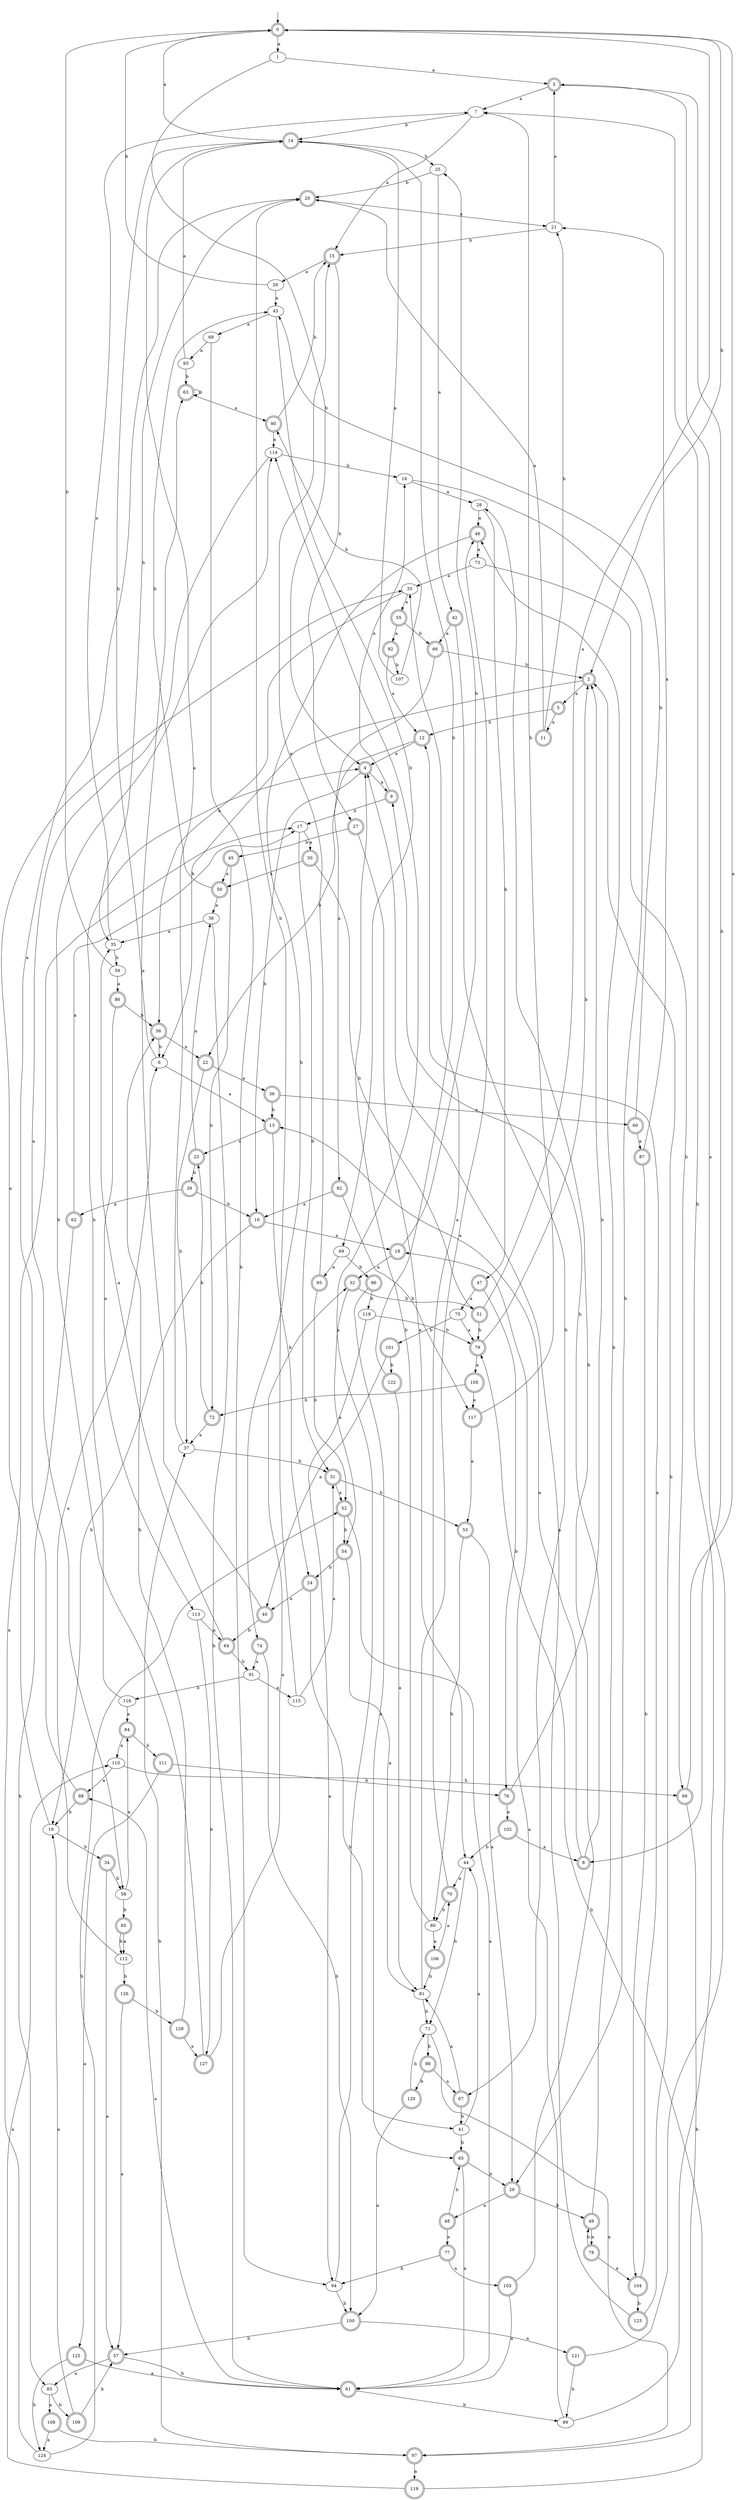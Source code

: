 digraph RandomDFA {
  __start0 [label="", shape=none];
  __start0 -> 0 [label=""];
  0 [shape=circle] [shape=doublecircle]
  0 -> 1 [label="a"]
  0 -> 2 [label="b"]
  1
  1 -> 3 [label="a"]
  1 -> 4 [label="b"]
  2 [shape=doublecircle]
  2 -> 5 [label="a"]
  2 -> 6 [label="b"]
  3 [shape=doublecircle]
  3 -> 7 [label="a"]
  3 -> 8 [label="b"]
  4 [shape=doublecircle]
  4 -> 9 [label="a"]
  4 -> 10 [label="b"]
  5 [shape=doublecircle]
  5 -> 11 [label="a"]
  5 -> 12 [label="b"]
  6
  6 -> 13 [label="a"]
  6 -> 14 [label="b"]
  7
  7 -> 15 [label="a"]
  7 -> 14 [label="b"]
  8 [shape=doublecircle]
  8 -> 13 [label="a"]
  8 -> 9 [label="b"]
  9 [shape=doublecircle]
  9 -> 16 [label="a"]
  9 -> 17 [label="b"]
  10 [shape=doublecircle]
  10 -> 18 [label="a"]
  10 -> 19 [label="b"]
  11 [shape=doublecircle]
  11 -> 20 [label="a"]
  11 -> 21 [label="b"]
  12 [shape=doublecircle]
  12 -> 4 [label="a"]
  12 -> 22 [label="b"]
  13 [shape=doublecircle]
  13 -> 23 [label="a"]
  13 -> 24 [label="b"]
  14 [shape=doublecircle]
  14 -> 0 [label="a"]
  14 -> 25 [label="b"]
  15 [shape=doublecircle]
  15 -> 26 [label="a"]
  15 -> 27 [label="b"]
  16
  16 -> 28 [label="a"]
  16 -> 29 [label="b"]
  17
  17 -> 30 [label="a"]
  17 -> 31 [label="b"]
  18 [shape=doublecircle]
  18 -> 32 [label="a"]
  18 -> 25 [label="b"]
  19
  19 -> 33 [label="a"]
  19 -> 34 [label="b"]
  20 [shape=doublecircle]
  20 -> 21 [label="a"]
  20 -> 35 [label="b"]
  21
  21 -> 3 [label="a"]
  21 -> 15 [label="b"]
  22 [shape=doublecircle]
  22 -> 36 [label="a"]
  22 -> 37 [label="b"]
  23 [shape=doublecircle]
  23 -> 38 [label="a"]
  23 -> 39 [label="b"]
  24 [shape=doublecircle]
  24 -> 40 [label="a"]
  24 -> 41 [label="b"]
  25
  25 -> 42 [label="a"]
  25 -> 20 [label="b"]
  26
  26 -> 43 [label="a"]
  26 -> 0 [label="b"]
  27 [shape=doublecircle]
  27 -> 44 [label="a"]
  27 -> 45 [label="b"]
  28
  28 -> 46 [label="a"]
  28 -> 47 [label="b"]
  29 [shape=doublecircle]
  29 -> 48 [label="a"]
  29 -> 49 [label="b"]
  30 [shape=doublecircle]
  30 -> 50 [label="a"]
  30 -> 51 [label="b"]
  31 [shape=doublecircle]
  31 -> 52 [label="a"]
  31 -> 53 [label="b"]
  32 [shape=doublecircle]
  32 -> 54 [label="a"]
  32 -> 51 [label="b"]
  33
  33 -> 55 [label="a"]
  33 -> 56 [label="b"]
  34 [shape=doublecircle]
  34 -> 57 [label="a"]
  34 -> 58 [label="b"]
  35
  35 -> 7 [label="a"]
  35 -> 59 [label="b"]
  36 [shape=doublecircle]
  36 -> 60 [label="a"]
  36 -> 13 [label="b"]
  37
  37 -> 14 [label="a"]
  37 -> 31 [label="b"]
  38
  38 -> 35 [label="a"]
  38 -> 61 [label="b"]
  39 [shape=doublecircle]
  39 -> 62 [label="a"]
  39 -> 10 [label="b"]
  40 [shape=doublecircle]
  40 -> 63 [label="a"]
  40 -> 64 [label="b"]
  41
  41 -> 44 [label="a"]
  41 -> 65 [label="b"]
  42 [shape=doublecircle]
  42 -> 66 [label="a"]
  42 -> 67 [label="b"]
  43
  43 -> 68 [label="a"]
  43 -> 69 [label="b"]
  44
  44 -> 70 [label="a"]
  44 -> 71 [label="b"]
  45 [shape=doublecircle]
  45 -> 50 [label="a"]
  45 -> 72 [label="b"]
  46 [shape=doublecircle]
  46 -> 73 [label="a"]
  46 -> 74 [label="b"]
  47 [shape=doublecircle]
  47 -> 75 [label="a"]
  47 -> 76 [label="b"]
  48 [shape=doublecircle]
  48 -> 77 [label="a"]
  48 -> 65 [label="b"]
  49 [shape=doublecircle]
  49 -> 78 [label="a"]
  49 -> 46 [label="b"]
  50 [shape=doublecircle]
  50 -> 38 [label="a"]
  50 -> 43 [label="b"]
  51 [shape=doublecircle]
  51 -> 0 [label="a"]
  51 -> 79 [label="b"]
  52 [shape=doublecircle]
  52 -> 61 [label="a"]
  52 -> 54 [label="b"]
  53 [shape=doublecircle]
  53 -> 29 [label="a"]
  53 -> 80 [label="b"]
  54 [shape=doublecircle]
  54 -> 81 [label="a"]
  54 -> 24 [label="b"]
  55 [shape=doublecircle]
  55 -> 82 [label="a"]
  55 -> 66 [label="b"]
  56 [shape=doublecircle]
  56 -> 22 [label="a"]
  56 -> 6 [label="b"]
  57 [shape=doublecircle]
  57 -> 83 [label="a"]
  57 -> 61 [label="b"]
  58
  58 -> 84 [label="a"]
  58 -> 85 [label="b"]
  59
  59 -> 86 [label="a"]
  59 -> 0 [label="b"]
  60 [shape=doublecircle]
  60 -> 87 [label="a"]
  60 -> 43 [label="b"]
  61 [shape=doublecircle]
  61 -> 88 [label="a"]
  61 -> 89 [label="b"]
  62 [shape=doublecircle]
  62 -> 17 [label="a"]
  62 -> 83 [label="b"]
  63 [shape=doublecircle]
  63 -> 90 [label="a"]
  63 -> 63 [label="b"]
  64 [shape=doublecircle]
  64 -> 35 [label="a"]
  64 -> 91 [label="b"]
  65 [shape=doublecircle]
  65 -> 61 [label="a"]
  65 -> 29 [label="b"]
  66 [shape=doublecircle]
  66 -> 92 [label="a"]
  66 -> 2 [label="b"]
  67 [shape=doublecircle]
  67 -> 81 [label="a"]
  67 -> 41 [label="b"]
  68
  68 -> 93 [label="a"]
  68 -> 94 [label="b"]
  69
  69 -> 95 [label="a"]
  69 -> 96 [label="b"]
  70 [shape=doublecircle]
  70 -> 33 [label="a"]
  70 -> 80 [label="b"]
  71
  71 -> 97 [label="a"]
  71 -> 98 [label="b"]
  72 [shape=doublecircle]
  72 -> 37 [label="a"]
  72 -> 23 [label="b"]
  73
  73 -> 33 [label="a"]
  73 -> 99 [label="b"]
  74 [shape=doublecircle]
  74 -> 91 [label="a"]
  74 -> 100 [label="b"]
  75
  75 -> 79 [label="a"]
  75 -> 101 [label="b"]
  76 [shape=doublecircle]
  76 -> 102 [label="a"]
  76 -> 2 [label="b"]
  77 [shape=doublecircle]
  77 -> 103 [label="a"]
  77 -> 94 [label="b"]
  78 [shape=doublecircle]
  78 -> 104 [label="a"]
  78 -> 49 [label="b"]
  79 [shape=doublecircle]
  79 -> 105 [label="a"]
  79 -> 2 [label="b"]
  80
  80 -> 106 [label="a"]
  80 -> 4 [label="b"]
  81
  81 -> 46 [label="a"]
  81 -> 71 [label="b"]
  82 [shape=doublecircle]
  82 -> 12 [label="a"]
  82 -> 107 [label="b"]
  83
  83 -> 108 [label="a"]
  83 -> 109 [label="b"]
  84 [shape=doublecircle]
  84 -> 110 [label="a"]
  84 -> 111 [label="b"]
  85 [shape=doublecircle]
  85 -> 112 [label="a"]
  85 -> 112 [label="b"]
  86 [shape=doublecircle]
  86 -> 113 [label="a"]
  86 -> 56 [label="b"]
  87 [shape=doublecircle]
  87 -> 21 [label="a"]
  87 -> 104 [label="b"]
  88 [shape=doublecircle]
  88 -> 20 [label="a"]
  88 -> 19 [label="b"]
  89
  89 -> 18 [label="a"]
  89 -> 7 [label="b"]
  90 [shape=doublecircle]
  90 -> 114 [label="a"]
  90 -> 15 [label="b"]
  91
  91 -> 115 [label="a"]
  91 -> 116 [label="b"]
  92 [shape=doublecircle]
  92 -> 10 [label="a"]
  92 -> 117 [label="b"]
  93
  93 -> 14 [label="a"]
  93 -> 63 [label="b"]
  94
  94 -> 114 [label="a"]
  94 -> 100 [label="b"]
  95 [shape=doublecircle]
  95 -> 15 [label="a"]
  95 -> 52 [label="b"]
  96 [shape=doublecircle]
  96 -> 65 [label="a"]
  96 -> 118 [label="b"]
  97 [shape=doublecircle]
  97 -> 119 [label="a"]
  97 -> 37 [label="b"]
  98 [shape=doublecircle]
  98 -> 67 [label="a"]
  98 -> 120 [label="b"]
  99 [shape=doublecircle]
  99 -> 0 [label="a"]
  99 -> 97 [label="b"]
  100 [shape=doublecircle]
  100 -> 121 [label="a"]
  100 -> 57 [label="b"]
  101 [shape=doublecircle]
  101 -> 40 [label="a"]
  101 -> 122 [label="b"]
  102 [shape=doublecircle]
  102 -> 8 [label="a"]
  102 -> 44 [label="b"]
  103 [shape=doublecircle]
  103 -> 61 [label="a"]
  103 -> 28 [label="b"]
  104 [shape=doublecircle]
  104 -> 12 [label="a"]
  104 -> 123 [label="b"]
  105 [shape=doublecircle]
  105 -> 117 [label="a"]
  105 -> 72 [label="b"]
  106 [shape=doublecircle]
  106 -> 70 [label="a"]
  106 -> 81 [label="b"]
  107
  107 -> 14 [label="a"]
  107 -> 90 [label="b"]
  108 [shape=doublecircle]
  108 -> 124 [label="a"]
  108 -> 97 [label="b"]
  109 [shape=doublecircle]
  109 -> 19 [label="a"]
  109 -> 57 [label="b"]
  110
  110 -> 88 [label="a"]
  110 -> 99 [label="b"]
  111 [shape=doublecircle]
  111 -> 125 [label="a"]
  111 -> 76 [label="b"]
  112
  112 -> 6 [label="a"]
  112 -> 126 [label="b"]
  113
  113 -> 64 [label="a"]
  113 -> 127 [label="b"]
  114
  114 -> 58 [label="a"]
  114 -> 16 [label="b"]
  115
  115 -> 31 [label="a"]
  115 -> 20 [label="b"]
  116
  116 -> 84 [label="a"]
  116 -> 4 [label="b"]
  117 [shape=doublecircle]
  117 -> 53 [label="a"]
  117 -> 7 [label="b"]
  118
  118 -> 94 [label="a"]
  118 -> 79 [label="b"]
  119 [shape=doublecircle]
  119 -> 110 [label="a"]
  119 -> 79 [label="b"]
  120 [shape=doublecircle]
  120 -> 100 [label="a"]
  120 -> 71 [label="b"]
  121 [shape=doublecircle]
  121 -> 3 [label="a"]
  121 -> 89 [label="b"]
  122 [shape=doublecircle]
  122 -> 81 [label="a"]
  122 -> 14 [label="b"]
  123 [shape=doublecircle]
  123 -> 4 [label="a"]
  123 -> 2 [label="b"]
  124
  124 -> 17 [label="a"]
  124 -> 52 [label="b"]
  125 [shape=doublecircle]
  125 -> 61 [label="a"]
  125 -> 124 [label="b"]
  126 [shape=doublecircle]
  126 -> 57 [label="a"]
  126 -> 128 [label="b"]
  127 [shape=doublecircle]
  127 -> 32 [label="a"]
  127 -> 114 [label="b"]
  128 [shape=doublecircle]
  128 -> 127 [label="a"]
  128 -> 56 [label="b"]
}
